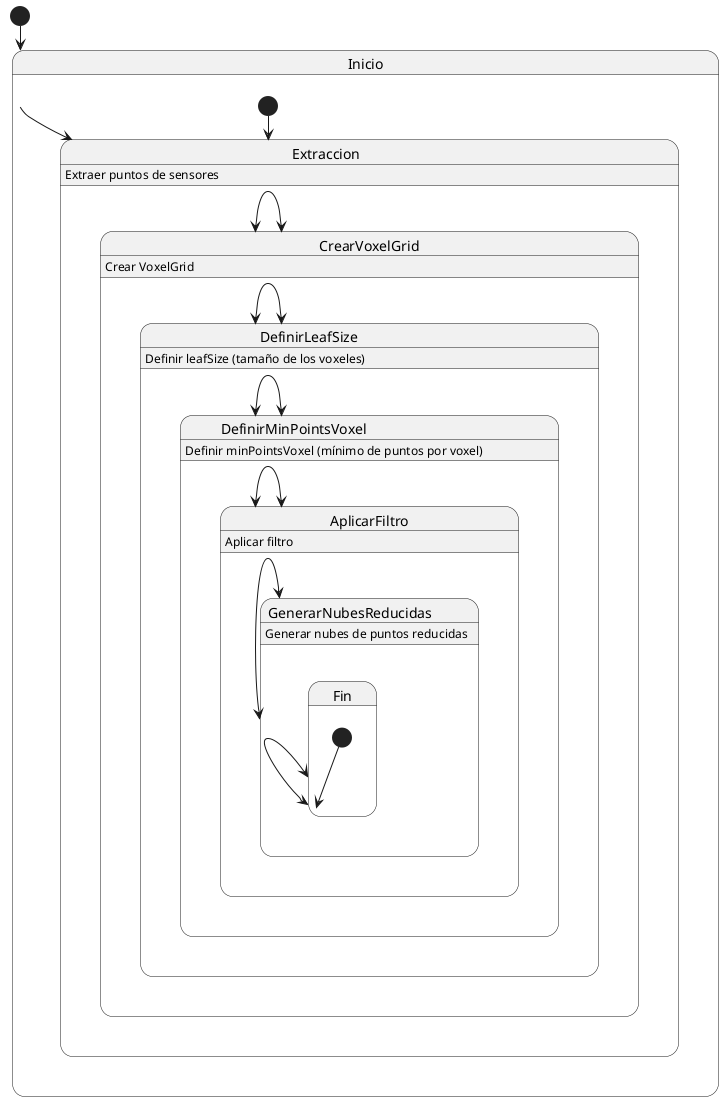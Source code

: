 @startuml
[*] --> Inicio
state Inicio {
    [*] --> Extraccion
}
state Extraccion {
    Extraccion : Extraer puntos de sensores
    Extraccion --> CrearVoxelGrid
}

state CrearVoxelGrid {
    CrearVoxelGrid : Crear VoxelGrid
    CrearVoxelGrid --> DefinirLeafSize
}

state DefinirLeafSize {
    DefinirLeafSize : Definir leafSize (tamaño de los voxeles)
    DefinirLeafSize --> DefinirMinPointsVoxel
}

state DefinirMinPointsVoxel {
    DefinirMinPointsVoxel : Definir minPointsVoxel (mínimo de puntos por voxel)
    DefinirMinPointsVoxel --> AplicarFiltro
}

state AplicarFiltro {
    AplicarFiltro : Aplicar filtro
    AplicarFiltro --> GenerarNubesReducidas
}

state GenerarNubesReducidas {
    GenerarNubesReducidas : Generar nubes de puntos reducidas
    GenerarNubesReducidas --> Fin
}

state Fin {
    [*] --> Fin
}

Inicio --> Extraccion
Extraccion --> CrearVoxelGrid
CrearVoxelGrid --> DefinirLeafSize
DefinirLeafSize --> DefinirMinPointsVoxel
DefinirMinPointsVoxel --> AplicarFiltro
AplicarFiltro --> GenerarNubesReducidas
GenerarNubesReducidas --> Fin
@enduml
